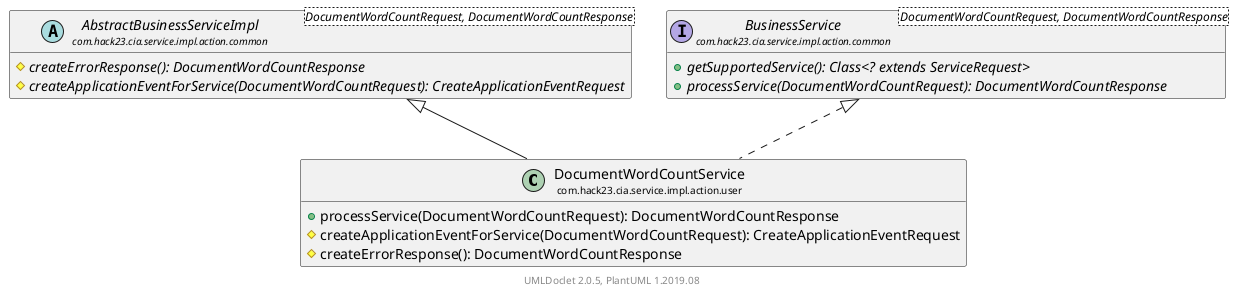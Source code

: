 @startuml
    set namespaceSeparator none
    hide empty fields
    hide empty methods

    class "<size:14>DocumentWordCountService\n<size:10>com.hack23.cia.service.impl.action.user" as com.hack23.cia.service.impl.action.user.DocumentWordCountService [[DocumentWordCountService.html]] {
        +processService(DocumentWordCountRequest): DocumentWordCountResponse
        #createApplicationEventForService(DocumentWordCountRequest): CreateApplicationEventRequest
        #createErrorResponse(): DocumentWordCountResponse
    }

    abstract class "<size:14>AbstractBusinessServiceImpl\n<size:10>com.hack23.cia.service.impl.action.common" as com.hack23.cia.service.impl.action.common.AbstractBusinessServiceImpl<DocumentWordCountRequest, DocumentWordCountResponse> [[../common/AbstractBusinessServiceImpl.html]] {
        {abstract} #createErrorResponse(): DocumentWordCountResponse
        {abstract} #createApplicationEventForService(DocumentWordCountRequest): CreateApplicationEventRequest
    }
    interface "<size:14>BusinessService\n<size:10>com.hack23.cia.service.impl.action.common" as com.hack23.cia.service.impl.action.common.BusinessService<DocumentWordCountRequest, DocumentWordCountResponse> [[../common/BusinessService.html]] {
        {abstract} +getSupportedService(): Class<? extends ServiceRequest>
        {abstract} +processService(DocumentWordCountRequest): DocumentWordCountResponse
    }

    com.hack23.cia.service.impl.action.common.AbstractBusinessServiceImpl <|-- com.hack23.cia.service.impl.action.user.DocumentWordCountService
    com.hack23.cia.service.impl.action.common.BusinessService <|.. com.hack23.cia.service.impl.action.user.DocumentWordCountService

    center footer UMLDoclet 2.0.5, PlantUML 1.2019.08
@enduml
